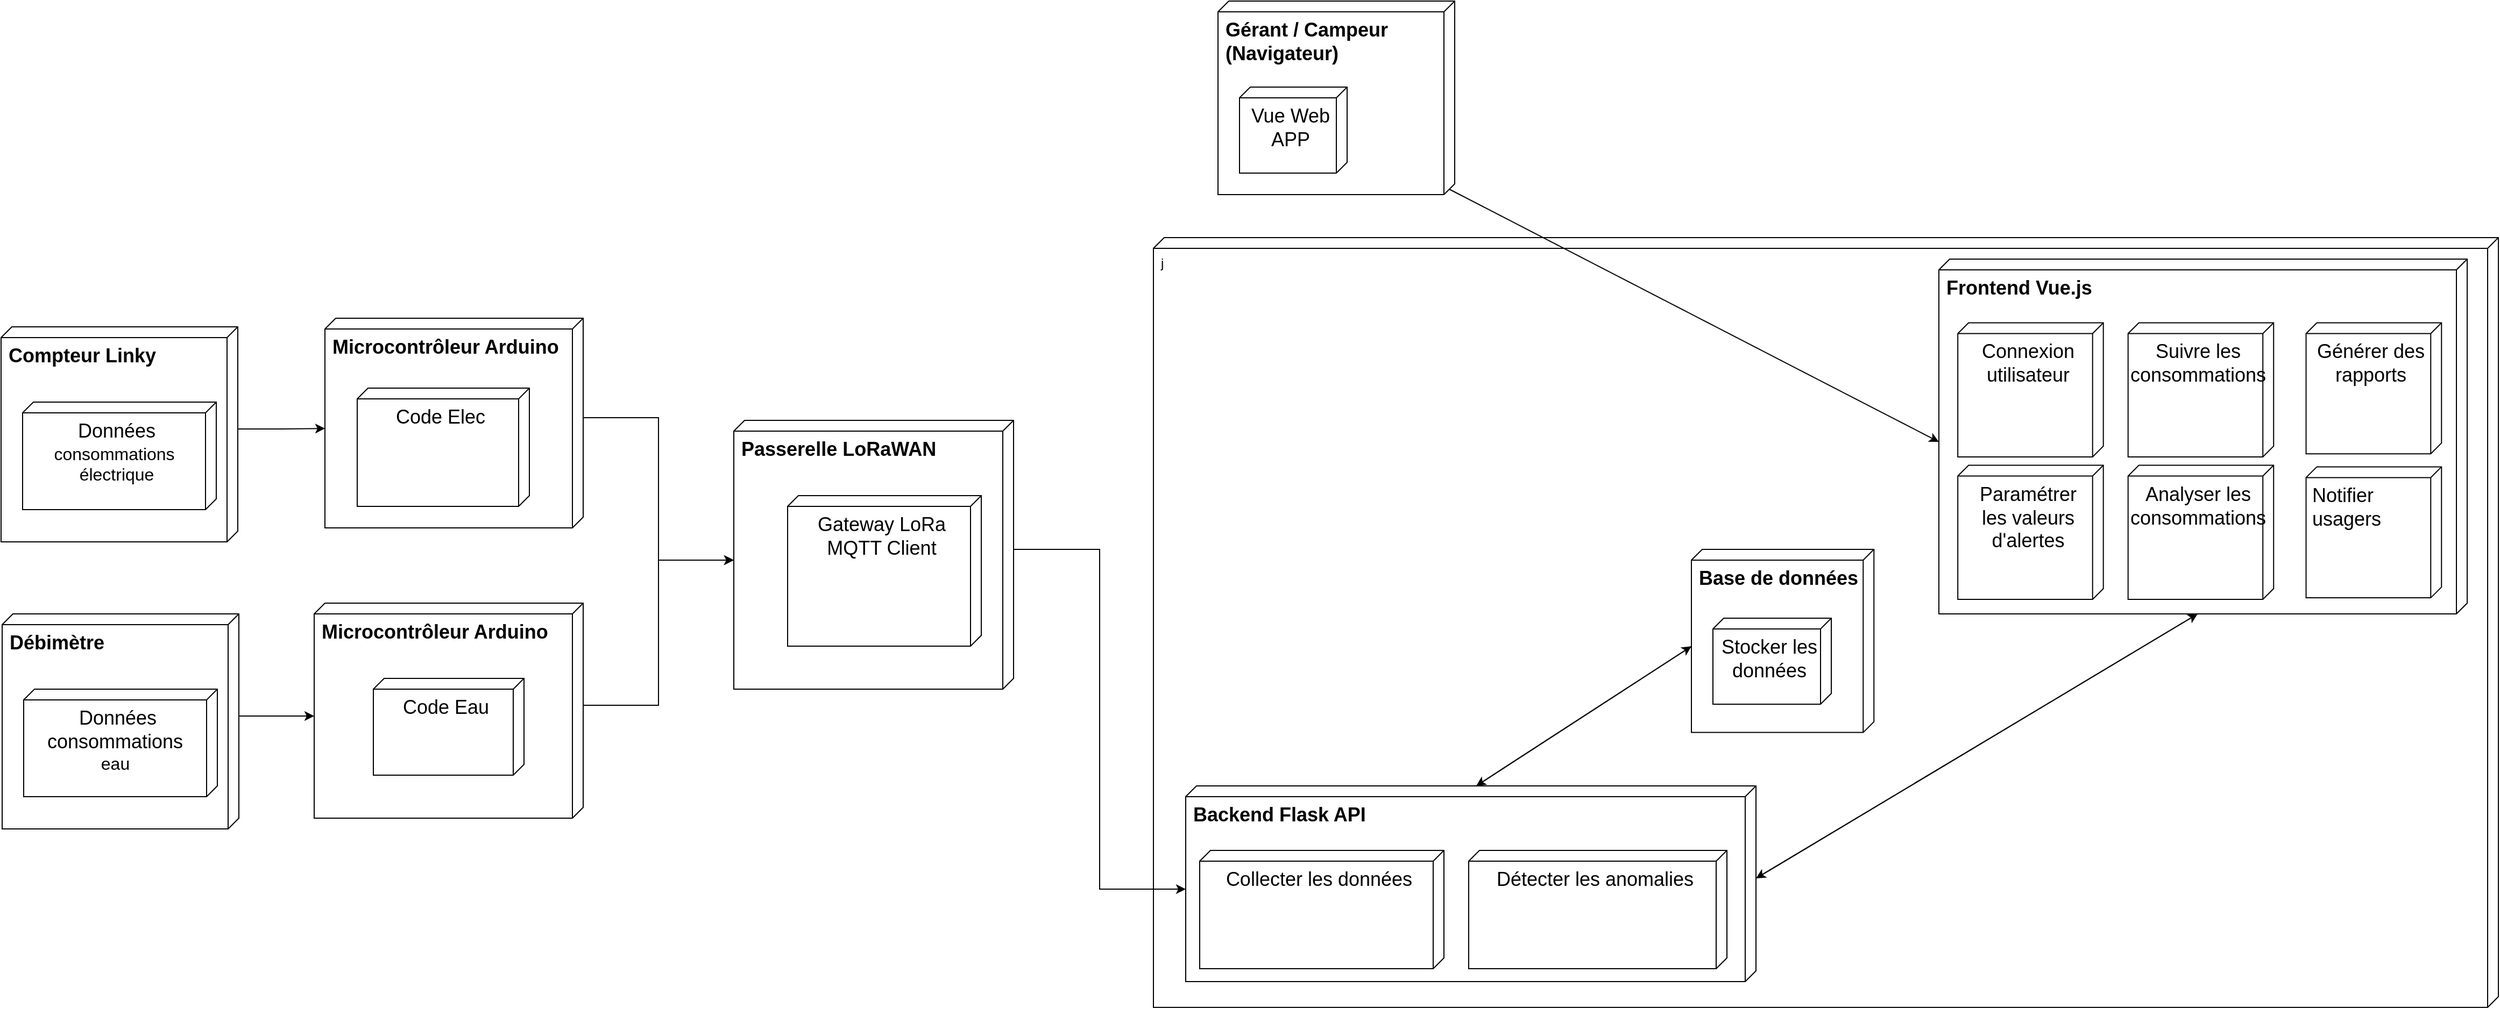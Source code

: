 <mxfile version="26.2.14">
  <diagram name="Page-1" id="b5b7bab2-c9e2-2cf4-8b2a-24fd1a2a6d21">
    <mxGraphModel dx="1952" dy="2849" grid="1" gridSize="10" guides="1" tooltips="1" connect="1" arrows="1" fold="1" page="1" pageScale="1" pageWidth="827" pageHeight="1169" background="none" math="0" shadow="0">
      <root>
        <mxCell id="0" />
        <mxCell id="1" parent="0" />
        <mxCell id="cdENEmQmYqg4KeVKEv8m-1" value="&lt;font style=&quot;font-size: 18px;&quot;&gt;&lt;b&gt;Compteur Linky&lt;/b&gt;&lt;/font&gt;" style="verticalAlign=top;align=left;shape=cube;size=10;direction=south;fontStyle=0;html=1;boundedLbl=1;spacingLeft=5;whiteSpace=wrap;" vertex="1" parent="1">
          <mxGeometry x="39" y="263" width="220" height="200" as="geometry" />
        </mxCell>
        <mxCell id="cdENEmQmYqg4KeVKEv8m-2" value="&lt;font style=&quot;font-size: 18px;&quot;&gt;Données&lt;/font&gt;&lt;div&gt;&lt;font size=&quot;3&quot;&gt;consommations&amp;nbsp;&lt;/font&gt;&lt;/div&gt;&lt;div&gt;&lt;font size=&quot;3&quot;&gt;électrique&lt;/font&gt;&lt;/div&gt;" style="verticalAlign=top;align=center;shape=cube;size=10;direction=south;html=1;boundedLbl=1;spacingLeft=5;whiteSpace=wrap;" vertex="1" parent="cdENEmQmYqg4KeVKEv8m-1">
          <mxGeometry width="180" height="100" relative="1" as="geometry">
            <mxPoint x="20" y="70" as="offset" />
          </mxGeometry>
        </mxCell>
        <mxCell id="cdENEmQmYqg4KeVKEv8m-5" value="&lt;font style=&quot;font-size: 18px;&quot;&gt;&lt;b&gt;Passerelle LoRaWAN&lt;/b&gt;&lt;/font&gt;" style="verticalAlign=top;align=left;shape=cube;size=10;direction=south;fontStyle=0;html=1;boundedLbl=1;spacingLeft=5;whiteSpace=wrap;" vertex="1" parent="1">
          <mxGeometry x="720" y="350" width="260" height="250" as="geometry" />
        </mxCell>
        <mxCell id="cdENEmQmYqg4KeVKEv8m-8" value="&lt;font style=&quot;font-size: 18px;&quot;&gt;&lt;b&gt;Microcontrôleur Arduino&amp;nbsp;&lt;/b&gt;&lt;/font&gt;" style="verticalAlign=top;align=left;shape=cube;size=10;direction=south;fontStyle=0;html=1;boundedLbl=1;spacingLeft=5;whiteSpace=wrap;" vertex="1" parent="1">
          <mxGeometry x="330" y="520" width="250" height="200" as="geometry" />
        </mxCell>
        <mxCell id="cdENEmQmYqg4KeVKEv8m-9" value="&lt;font style=&quot;font-size: 18px;&quot;&gt;Code Eau&lt;/font&gt;" style="verticalAlign=top;align=center;shape=cube;size=10;direction=south;html=1;boundedLbl=1;spacingLeft=5;whiteSpace=wrap;" vertex="1" parent="cdENEmQmYqg4KeVKEv8m-8">
          <mxGeometry width="140" height="90" relative="1" as="geometry">
            <mxPoint x="55" y="70" as="offset" />
          </mxGeometry>
        </mxCell>
        <mxCell id="cdENEmQmYqg4KeVKEv8m-10" value="&lt;font style=&quot;font-size: 18px;&quot;&gt;&lt;b&gt;Microcontrôleur Arduino&amp;nbsp;&lt;/b&gt;&lt;/font&gt;" style="verticalAlign=top;align=left;shape=cube;size=10;direction=south;fontStyle=0;html=1;boundedLbl=1;spacingLeft=5;whiteSpace=wrap;" vertex="1" parent="1">
          <mxGeometry x="340" y="255" width="240" height="195" as="geometry" />
        </mxCell>
        <mxCell id="cdENEmQmYqg4KeVKEv8m-11" value="&lt;font style=&quot;font-size: 18px;&quot;&gt;Code Elec&lt;/font&gt;" style="verticalAlign=top;align=center;shape=cube;size=10;direction=south;html=1;boundedLbl=1;spacingLeft=5;whiteSpace=wrap;" vertex="1" parent="cdENEmQmYqg4KeVKEv8m-10">
          <mxGeometry width="160" height="110" relative="1" as="geometry">
            <mxPoint x="30" y="65" as="offset" />
          </mxGeometry>
        </mxCell>
        <mxCell id="cdENEmQmYqg4KeVKEv8m-31" value="&lt;font style=&quot;font-size: 18px;&quot;&gt;Gateway LoRa&lt;/font&gt;&lt;div&gt;&lt;font style=&quot;font-size: 18px;&quot;&gt;MQTT Client&lt;/font&gt;&lt;/div&gt;" style="verticalAlign=top;align=center;shape=cube;size=10;direction=south;html=1;boundedLbl=1;spacingLeft=5;whiteSpace=wrap;" vertex="1" parent="1">
          <mxGeometry x="770" y="420" width="180" height="140" as="geometry" />
        </mxCell>
        <mxCell id="cdENEmQmYqg4KeVKEv8m-41" value="&lt;font style=&quot;font-size: 18px;&quot;&gt;&lt;b&gt;Gérant / Campeur (Navigateur)&lt;/b&gt;&lt;/font&gt;" style="verticalAlign=top;align=left;shape=cube;size=10;direction=south;fontStyle=0;html=1;boundedLbl=1;spacingLeft=5;whiteSpace=wrap;" vertex="1" parent="1">
          <mxGeometry x="1170" y="-40" width="220" height="180" as="geometry" />
        </mxCell>
        <mxCell id="cdENEmQmYqg4KeVKEv8m-42" value="&lt;font style=&quot;font-size: 18px;&quot;&gt;Vue Web APP&lt;/font&gt;" style="verticalAlign=top;align=center;shape=cube;size=10;direction=south;html=1;boundedLbl=1;spacingLeft=5;whiteSpace=wrap;" vertex="1" parent="cdENEmQmYqg4KeVKEv8m-41">
          <mxGeometry width="100" height="80" relative="1" as="geometry">
            <mxPoint x="20" y="80" as="offset" />
          </mxGeometry>
        </mxCell>
        <mxCell id="cdENEmQmYqg4KeVKEv8m-43" value="j" style="verticalAlign=top;align=left;shape=cube;size=10;direction=south;fontStyle=0;html=1;boundedLbl=1;spacingLeft=5;whiteSpace=wrap;" vertex="1" parent="1">
          <mxGeometry x="1110" y="180" width="1250" height="716" as="geometry" />
        </mxCell>
        <mxCell id="cdENEmQmYqg4KeVKEv8m-60" value="&lt;b&gt;&lt;font style=&quot;font-size: 18px;&quot;&gt;Frontend Vue.js&lt;/font&gt;&lt;/b&gt;" style="verticalAlign=top;align=left;shape=cube;size=10;direction=south;fontStyle=0;html=1;boundedLbl=1;spacingLeft=5;whiteSpace=wrap;" vertex="1" parent="cdENEmQmYqg4KeVKEv8m-43">
          <mxGeometry x="730" y="20" width="491" height="330" as="geometry" />
        </mxCell>
        <mxCell id="cdENEmQmYqg4KeVKEv8m-61" value="&lt;font style=&quot;font-size: 18px;&quot;&gt;Connexion utilisateur&lt;/font&gt;" style="verticalAlign=top;align=center;shape=cube;size=10;direction=south;html=1;boundedLbl=1;spacingLeft=5;whiteSpace=wrap;" vertex="1" parent="cdENEmQmYqg4KeVKEv8m-60">
          <mxGeometry x="17.584" y="59.244" width="135.262" height="124.724" as="geometry" />
        </mxCell>
        <mxCell id="cdENEmQmYqg4KeVKEv8m-62" value="&lt;span style=&quot;text-align: left;&quot;&gt;&lt;font style=&quot;font-size: 18px;&quot;&gt;Paramétrer les valeurs d&#39;alertes&lt;/font&gt;&lt;/span&gt;" style="verticalAlign=top;align=center;shape=cube;size=10;direction=south;html=1;boundedLbl=1;spacingLeft=5;whiteSpace=wrap;" vertex="1" parent="cdENEmQmYqg4KeVKEv8m-60">
          <mxGeometry x="17.584" y="191.764" width="135.262" height="124.724" as="geometry" />
        </mxCell>
        <mxCell id="cdENEmQmYqg4KeVKEv8m-63" value="&lt;span style=&quot;text-align: left;&quot;&gt;&lt;font style=&quot;font-size: 18px;&quot;&gt;Suivre les consommations&lt;/font&gt;&lt;/span&gt;" style="verticalAlign=top;align=center;shape=cube;size=10;direction=south;html=1;boundedLbl=1;spacingLeft=5;whiteSpace=wrap;" vertex="1" parent="cdENEmQmYqg4KeVKEv8m-60">
          <mxGeometry x="175.84" y="59.244" width="135.262" height="124.724" as="geometry" />
        </mxCell>
        <mxCell id="cdENEmQmYqg4KeVKEv8m-64" value="&lt;span style=&quot;text-align: left;&quot;&gt;&lt;font style=&quot;font-size: 18px;&quot;&gt;Analyser les consommations&lt;/font&gt;&lt;/span&gt;" style="verticalAlign=top;align=center;shape=cube;size=10;direction=south;html=1;boundedLbl=1;spacingLeft=5;whiteSpace=wrap;" vertex="1" parent="cdENEmQmYqg4KeVKEv8m-60">
          <mxGeometry x="175.84" y="191.766" width="135.262" height="124.724" as="geometry" />
        </mxCell>
        <mxCell id="cdENEmQmYqg4KeVKEv8m-65" value="&lt;font style=&quot;font-size: 18px;&quot;&gt;Générer des rapports&lt;/font&gt;" style="verticalAlign=top;align=center;shape=cube;size=10;direction=south;html=1;boundedLbl=1;spacingLeft=5;whiteSpace=wrap;" vertex="1" parent="cdENEmQmYqg4KeVKEv8m-60">
          <mxGeometry x="341.261" y="59.239" width="125.864" height="121.859" as="geometry" />
        </mxCell>
        <mxCell id="cdENEmQmYqg4KeVKEv8m-66" value="&lt;div style=&quot;text-align: left;&quot;&gt;&lt;span style=&quot;background-color: transparent; color: light-dark(rgb(0, 0, 0), rgb(255, 255, 255));&quot;&gt;&lt;font style=&quot;font-size: 18px;&quot;&gt;Notifier usagers&lt;/font&gt;&lt;/span&gt;&lt;/div&gt;" style="verticalAlign=top;align=center;shape=cube;size=10;direction=south;html=1;boundedLbl=1;spacingLeft=5;whiteSpace=wrap;" vertex="1" parent="cdENEmQmYqg4KeVKEv8m-60">
          <mxGeometry x="341.261" y="193.201" width="125.864" height="121.859" as="geometry" />
        </mxCell>
        <mxCell id="cdENEmQmYqg4KeVKEv8m-12" value="&lt;b&gt;&lt;font style=&quot;font-size: 18px;&quot;&gt;Base de données&lt;/font&gt;&lt;/b&gt;" style="verticalAlign=top;align=left;shape=cube;size=10;direction=south;fontStyle=0;html=1;boundedLbl=1;spacingLeft=5;whiteSpace=wrap;" vertex="1" parent="cdENEmQmYqg4KeVKEv8m-43">
          <mxGeometry x="500" y="290" width="169.64" height="170.31" as="geometry" />
        </mxCell>
        <mxCell id="cdENEmQmYqg4KeVKEv8m-13" value="&lt;font style=&quot;font-size: 18px;&quot;&gt;Stocker les données&lt;/font&gt;" style="verticalAlign=top;align=center;shape=cube;size=10;direction=south;html=1;boundedLbl=1;spacingLeft=5;whiteSpace=wrap;" vertex="1" parent="cdENEmQmYqg4KeVKEv8m-12">
          <mxGeometry width="110" height="80" relative="1" as="geometry">
            <mxPoint x="20" y="64" as="offset" />
          </mxGeometry>
        </mxCell>
        <mxCell id="cdENEmQmYqg4KeVKEv8m-79" style="edgeStyle=none;rounded=0;orthogonalLoop=1;jettySize=auto;html=1;exitX=0;exitY=0;exitDx=0;exitDy=260;exitPerimeter=0;elbow=vertical;entryX=0;entryY=0;entryDx=90.155;entryDy=169.64;entryPerimeter=0;" edge="1" parent="cdENEmQmYqg4KeVKEv8m-43" source="cdENEmQmYqg4KeVKEv8m-14" target="cdENEmQmYqg4KeVKEv8m-12">
          <mxGeometry relative="1" as="geometry">
            <mxPoint x="-150" y="630" as="targetPoint" />
          </mxGeometry>
        </mxCell>
        <mxCell id="cdENEmQmYqg4KeVKEv8m-14" value="&lt;font style=&quot;font-size: 18px;&quot;&gt;&lt;b&gt;Backend Flask API&amp;nbsp;&lt;/b&gt;&lt;/font&gt;" style="verticalAlign=top;align=left;shape=cube;size=10;direction=south;fontStyle=0;html=1;boundedLbl=1;spacingLeft=5;whiteSpace=wrap;" vertex="1" parent="cdENEmQmYqg4KeVKEv8m-43">
          <mxGeometry x="30" y="510" width="530" height="182" as="geometry" />
        </mxCell>
        <mxCell id="cdENEmQmYqg4KeVKEv8m-15" value="&lt;font style=&quot;font-size: 18px;&quot;&gt;Détecter les anomalies&lt;/font&gt;" style="verticalAlign=top;align=center;shape=cube;size=10;direction=south;html=1;boundedLbl=1;spacingLeft=5;whiteSpace=wrap;" vertex="1" parent="cdENEmQmYqg4KeVKEv8m-14">
          <mxGeometry width="240" height="110" relative="1" as="geometry">
            <mxPoint x="263" y="60" as="offset" />
          </mxGeometry>
        </mxCell>
        <mxCell id="cdENEmQmYqg4KeVKEv8m-59" value="&lt;span style=&quot;text-align: left;&quot;&gt;&lt;font style=&quot;font-size: 18px;&quot;&gt;Collecter les données&lt;/font&gt;&lt;/span&gt;" style="verticalAlign=top;align=center;shape=cube;size=10;direction=south;html=1;boundedLbl=1;spacingLeft=5;whiteSpace=wrap;" vertex="1" parent="cdENEmQmYqg4KeVKEv8m-14">
          <mxGeometry x="13" y="60" width="227" height="110" as="geometry" />
        </mxCell>
        <mxCell id="cdENEmQmYqg4KeVKEv8m-80" style="edgeStyle=none;rounded=0;orthogonalLoop=1;jettySize=auto;html=1;exitX=0;exitY=0;exitDx=90.155;exitDy=169.64;exitPerimeter=0;entryX=0;entryY=0;entryDx=0;entryDy=260;entryPerimeter=0;elbow=vertical;" edge="1" parent="cdENEmQmYqg4KeVKEv8m-43" source="cdENEmQmYqg4KeVKEv8m-12" target="cdENEmQmYqg4KeVKEv8m-14">
          <mxGeometry relative="1" as="geometry" />
        </mxCell>
        <mxCell id="cdENEmQmYqg4KeVKEv8m-81" style="edgeStyle=none;rounded=0;orthogonalLoop=1;jettySize=auto;html=1;exitX=0;exitY=0;exitDx=330;exitDy=250.5;exitPerimeter=0;entryX=0;entryY=0;entryDx=86;entryDy=0;entryPerimeter=0;elbow=vertical;" edge="1" parent="cdENEmQmYqg4KeVKEv8m-43" source="cdENEmQmYqg4KeVKEv8m-60" target="cdENEmQmYqg4KeVKEv8m-14">
          <mxGeometry relative="1" as="geometry" />
        </mxCell>
        <mxCell id="cdENEmQmYqg4KeVKEv8m-83" style="edgeStyle=none;rounded=0;orthogonalLoop=1;jettySize=auto;html=1;exitX=0;exitY=0;exitDx=86;exitDy=0;exitPerimeter=0;entryX=0;entryY=0;entryDx=330;entryDy=250.5;entryPerimeter=0;elbow=vertical;" edge="1" parent="cdENEmQmYqg4KeVKEv8m-43" source="cdENEmQmYqg4KeVKEv8m-14" target="cdENEmQmYqg4KeVKEv8m-60">
          <mxGeometry relative="1" as="geometry" />
        </mxCell>
        <mxCell id="cdENEmQmYqg4KeVKEv8m-53" value="&#xa;" style="text;whiteSpace=wrap;" vertex="1" parent="1">
          <mxGeometry x="1430" y="280" width="270" height="100" as="geometry" />
        </mxCell>
        <mxCell id="cdENEmQmYqg4KeVKEv8m-54" value="&#xa;" style="text;whiteSpace=wrap;" vertex="1" parent="1">
          <mxGeometry x="1450" y="390" width="170" height="70" as="geometry" />
        </mxCell>
        <mxCell id="cdENEmQmYqg4KeVKEv8m-3" value="&lt;font style=&quot;font-size: 18px;&quot;&gt;&lt;b&gt;Débimètre&lt;/b&gt;&lt;/font&gt;" style="verticalAlign=top;align=left;shape=cube;size=10;direction=south;fontStyle=0;html=1;boundedLbl=1;spacingLeft=5;whiteSpace=wrap;" vertex="1" parent="1">
          <mxGeometry x="40" y="530" width="220" height="200" as="geometry" />
        </mxCell>
        <mxCell id="cdENEmQmYqg4KeVKEv8m-4" value="&lt;font style=&quot;font-size: 18px;&quot;&gt;Données&lt;/font&gt;&lt;div&gt;&lt;font style=&quot;font-size: 18px;&quot;&gt;consommations&lt;/font&gt;&lt;font style=&quot;font-size: 18px;&quot;&gt;&amp;nbsp;&lt;/font&gt;&lt;/div&gt;&lt;div&gt;&lt;font size=&quot;3&quot;&gt;&lt;span style=&quot;background-color: transparent; color: light-dark(rgb(0, 0, 0), rgb(255, 255, 255));&quot;&gt;eau&lt;/span&gt;&lt;span style=&quot;background-color: transparent; color: light-dark(rgb(0, 0, 0), rgb(255, 255, 255));&quot;&gt;&amp;nbsp;&lt;/span&gt;&lt;/font&gt;&lt;/div&gt;" style="verticalAlign=top;align=center;shape=cube;size=10;direction=south;html=1;boundedLbl=1;spacingLeft=5;whiteSpace=wrap;" vertex="1" parent="cdENEmQmYqg4KeVKEv8m-3">
          <mxGeometry width="180" height="100" relative="1" as="geometry">
            <mxPoint x="20" y="70" as="offset" />
          </mxGeometry>
        </mxCell>
        <mxCell id="cdENEmQmYqg4KeVKEv8m-71" style="edgeStyle=orthogonalEdgeStyle;rounded=0;orthogonalLoop=1;jettySize=auto;html=1;exitX=0;exitY=0;exitDx=95;exitDy=0;exitPerimeter=0;entryX=0;entryY=0;entryDx=102.5;entryDy=240;entryPerimeter=0;" edge="1" parent="1" source="cdENEmQmYqg4KeVKEv8m-1" target="cdENEmQmYqg4KeVKEv8m-10">
          <mxGeometry relative="1" as="geometry" />
        </mxCell>
        <mxCell id="cdENEmQmYqg4KeVKEv8m-72" style="edgeStyle=orthogonalEdgeStyle;rounded=0;orthogonalLoop=1;jettySize=auto;html=1;exitX=0;exitY=0;exitDx=95;exitDy=0;exitPerimeter=0;entryX=0;entryY=0;entryDx=105;entryDy=250;entryPerimeter=0;" edge="1" parent="1" source="cdENEmQmYqg4KeVKEv8m-3" target="cdENEmQmYqg4KeVKEv8m-8">
          <mxGeometry relative="1" as="geometry" />
        </mxCell>
        <mxCell id="cdENEmQmYqg4KeVKEv8m-73" style="edgeStyle=orthogonalEdgeStyle;rounded=0;orthogonalLoop=1;jettySize=auto;html=1;exitX=0;exitY=0;exitDx=92.5;exitDy=0;exitPerimeter=0;entryX=0;entryY=0;entryDx=130;entryDy=260;entryPerimeter=0;" edge="1" parent="1" source="cdENEmQmYqg4KeVKEv8m-10" target="cdENEmQmYqg4KeVKEv8m-5">
          <mxGeometry relative="1" as="geometry" />
        </mxCell>
        <mxCell id="cdENEmQmYqg4KeVKEv8m-74" style="edgeStyle=orthogonalEdgeStyle;rounded=0;orthogonalLoop=1;jettySize=auto;html=1;exitX=0;exitY=0;exitDx=95;exitDy=0;exitPerimeter=0;entryX=0;entryY=0;entryDx=130;entryDy=260;entryPerimeter=0;" edge="1" parent="1" source="cdENEmQmYqg4KeVKEv8m-8" target="cdENEmQmYqg4KeVKEv8m-5">
          <mxGeometry relative="1" as="geometry" />
        </mxCell>
        <mxCell id="cdENEmQmYqg4KeVKEv8m-75" style="edgeStyle=orthogonalEdgeStyle;rounded=0;orthogonalLoop=1;jettySize=auto;html=1;exitX=0;exitY=0;exitDx=120.0;exitDy=0;exitPerimeter=0;entryX=0;entryY=0;entryDx=96;entryDy=530;entryPerimeter=0;" edge="1" parent="1" source="cdENEmQmYqg4KeVKEv8m-5" target="cdENEmQmYqg4KeVKEv8m-14">
          <mxGeometry relative="1" as="geometry" />
        </mxCell>
        <mxCell id="cdENEmQmYqg4KeVKEv8m-84" style="edgeStyle=none;rounded=0;orthogonalLoop=1;jettySize=auto;html=1;exitX=0;exitY=0;exitDx=175;exitDy=5;exitPerimeter=0;entryX=0;entryY=0;entryDx=170;entryDy=491;entryPerimeter=0;elbow=vertical;" edge="1" parent="1" source="cdENEmQmYqg4KeVKEv8m-41" target="cdENEmQmYqg4KeVKEv8m-60">
          <mxGeometry relative="1" as="geometry" />
        </mxCell>
      </root>
    </mxGraphModel>
  </diagram>
</mxfile>
